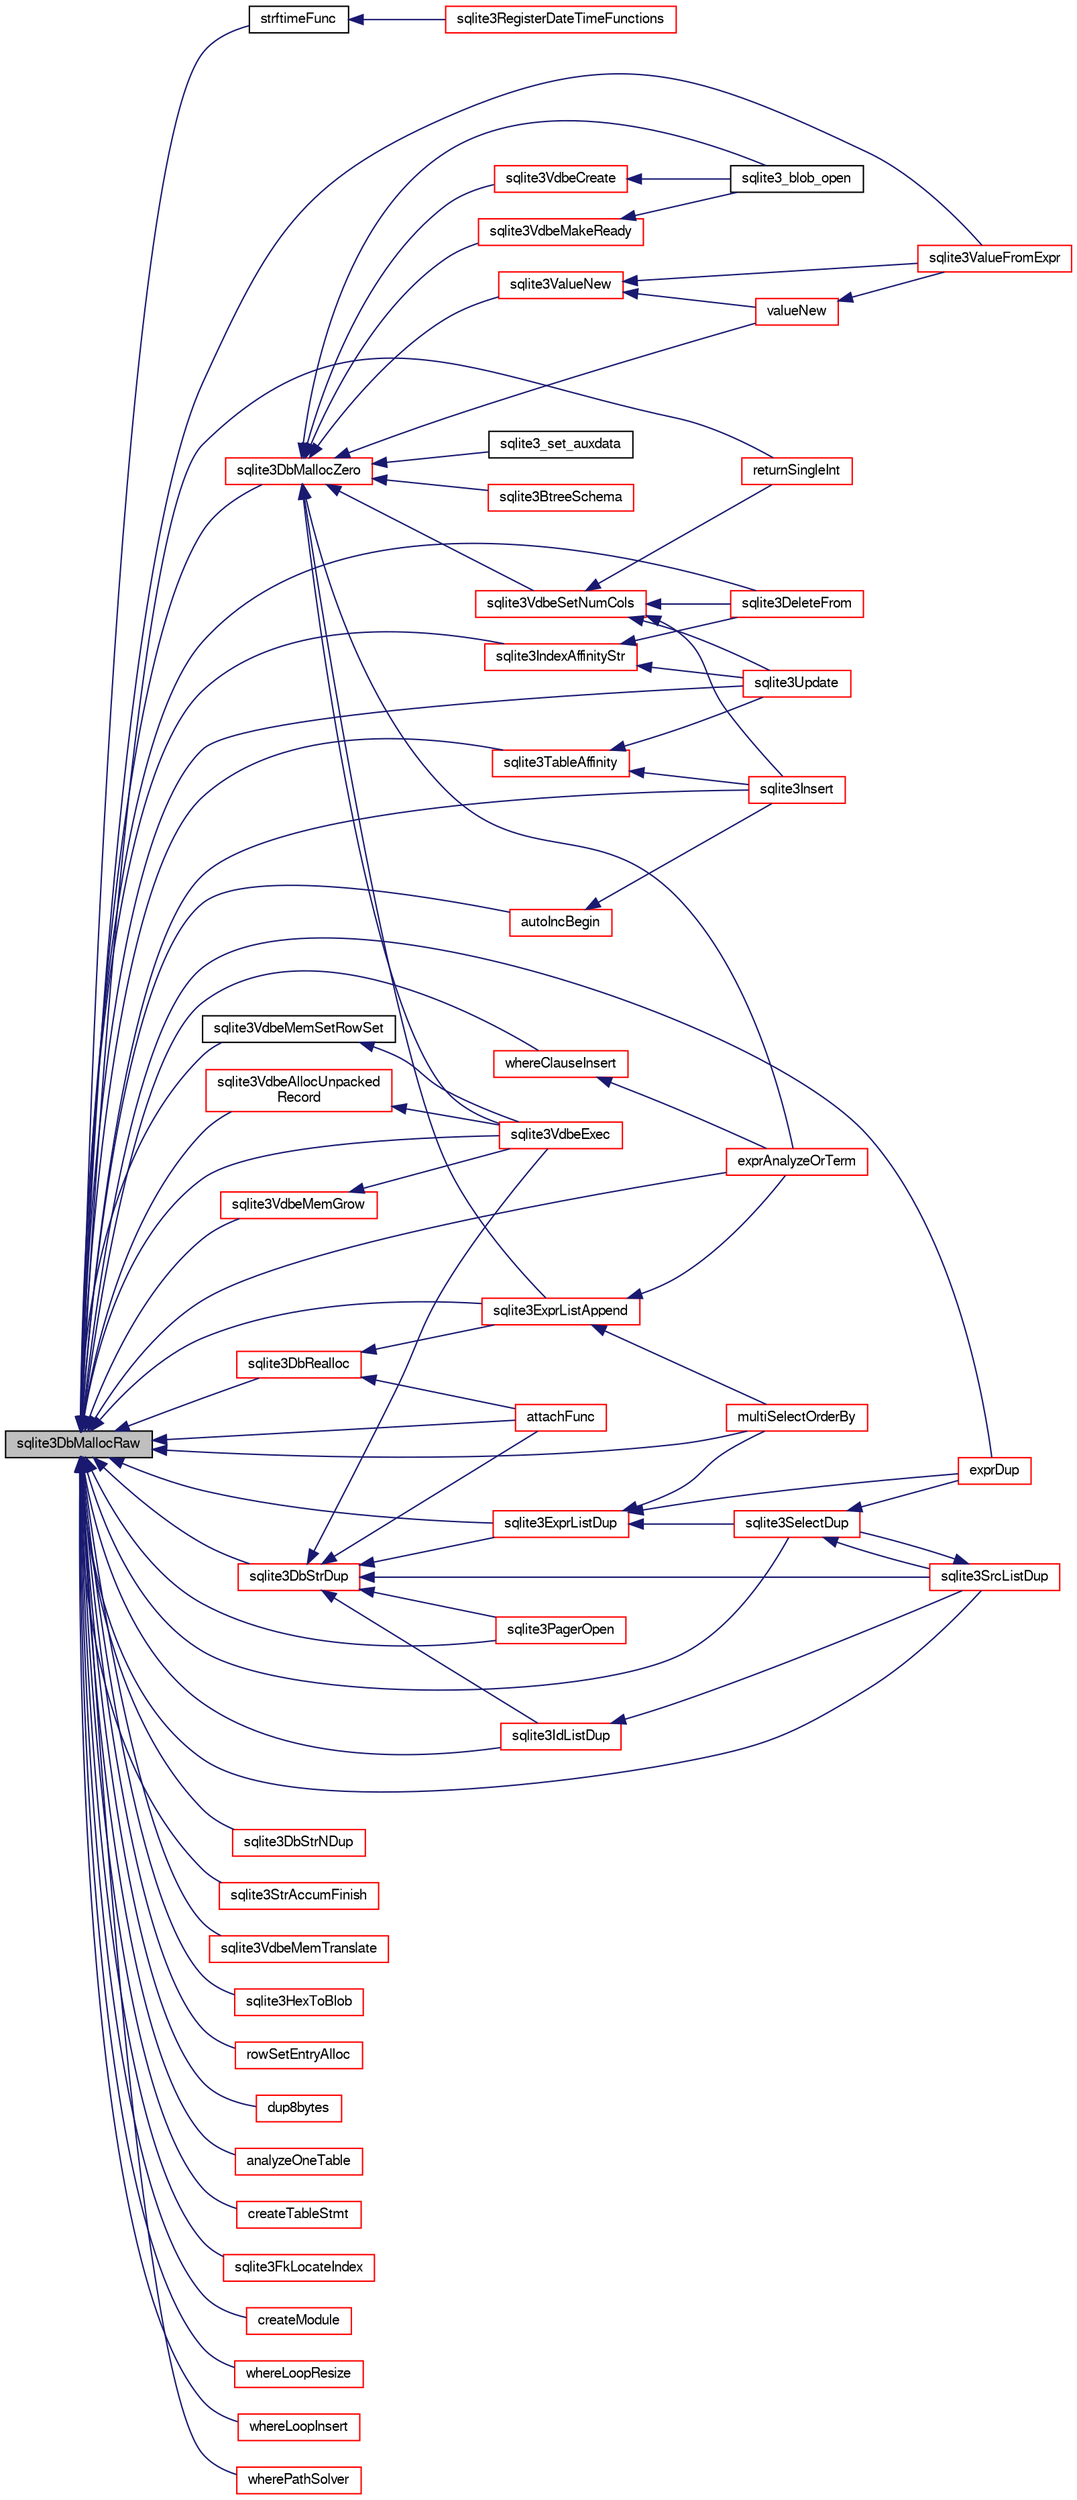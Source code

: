 digraph "sqlite3DbMallocRaw"
{
  edge [fontname="FreeSans",fontsize="10",labelfontname="FreeSans",labelfontsize="10"];
  node [fontname="FreeSans",fontsize="10",shape=record];
  rankdir="LR";
  Node486504 [label="sqlite3DbMallocRaw",height=0.2,width=0.4,color="black", fillcolor="grey75", style="filled", fontcolor="black"];
  Node486504 -> Node486505 [dir="back",color="midnightblue",fontsize="10",style="solid",fontname="FreeSans"];
  Node486505 [label="strftimeFunc",height=0.2,width=0.4,color="black", fillcolor="white", style="filled",URL="$sqlite3_8c.html#af531defbf93ba3aef96decedeafb344f"];
  Node486505 -> Node486506 [dir="back",color="midnightblue",fontsize="10",style="solid",fontname="FreeSans"];
  Node486506 [label="sqlite3RegisterDateTimeFunctions",height=0.2,width=0.4,color="red", fillcolor="white", style="filled",URL="$sqlite3_8c.html#a44405fdf6c4462912007f6602ecc0bb4"];
  Node486504 -> Node487382 [dir="back",color="midnightblue",fontsize="10",style="solid",fontname="FreeSans"];
  Node487382 [label="sqlite3DbMallocZero",height=0.2,width=0.4,color="red", fillcolor="white", style="filled",URL="$sqlite3_8c.html#a49cfebac9d6067a03442c92af73f33e4"];
  Node487382 -> Node487383 [dir="back",color="midnightblue",fontsize="10",style="solid",fontname="FreeSans"];
  Node487383 [label="sqlite3BtreeSchema",height=0.2,width=0.4,color="red", fillcolor="white", style="filled",URL="$sqlite3_8c.html#af5345180c083a3a4b3d5ebb11986ea4a"];
  Node487382 -> Node487384 [dir="back",color="midnightblue",fontsize="10",style="solid",fontname="FreeSans"];
  Node487384 [label="sqlite3ValueNew",height=0.2,width=0.4,color="red", fillcolor="white", style="filled",URL="$sqlite3_8c.html#ad40a378778daff2d574bec905e35828b"];
  Node487384 -> Node486955 [dir="back",color="midnightblue",fontsize="10",style="solid",fontname="FreeSans"];
  Node486955 [label="valueNew",height=0.2,width=0.4,color="red", fillcolor="white", style="filled",URL="$sqlite3_8c.html#a8c46710c4ab586edb377b565c6ba46bf"];
  Node486955 -> Node486957 [dir="back",color="midnightblue",fontsize="10",style="solid",fontname="FreeSans"];
  Node486957 [label="sqlite3ValueFromExpr",height=0.2,width=0.4,color="red", fillcolor="white", style="filled",URL="$sqlite3_8c.html#af103c812684544760641a1cd4d9745df"];
  Node487384 -> Node486957 [dir="back",color="midnightblue",fontsize="10",style="solid",fontname="FreeSans"];
  Node487382 -> Node486955 [dir="back",color="midnightblue",fontsize="10",style="solid",fontname="FreeSans"];
  Node487382 -> Node487385 [dir="back",color="midnightblue",fontsize="10",style="solid",fontname="FreeSans"];
  Node487385 [label="sqlite3VdbeCreate",height=0.2,width=0.4,color="red", fillcolor="white", style="filled",URL="$sqlite3_8c.html#a7778fbbc1a7b677f680ce0afc44a88e2"];
  Node487385 -> Node486546 [dir="back",color="midnightblue",fontsize="10",style="solid",fontname="FreeSans"];
  Node486546 [label="sqlite3_blob_open",height=0.2,width=0.4,color="black", fillcolor="white", style="filled",URL="$sqlite3_8h.html#adb8ad839a5bdd62a43785132bc7dd518"];
  Node487382 -> Node486880 [dir="back",color="midnightblue",fontsize="10",style="solid",fontname="FreeSans"];
  Node486880 [label="sqlite3VdbeMakeReady",height=0.2,width=0.4,color="red", fillcolor="white", style="filled",URL="$sqlite3_8c.html#a04b3e310d0717c70e36c56429eda8368"];
  Node486880 -> Node486546 [dir="back",color="midnightblue",fontsize="10",style="solid",fontname="FreeSans"];
  Node487382 -> Node487386 [dir="back",color="midnightblue",fontsize="10",style="solid",fontname="FreeSans"];
  Node487386 [label="sqlite3VdbeSetNumCols",height=0.2,width=0.4,color="red", fillcolor="white", style="filled",URL="$sqlite3_8c.html#a3d1d64e925572ff37fec8682e1224ff1"];
  Node487386 -> Node486569 [dir="back",color="midnightblue",fontsize="10",style="solid",fontname="FreeSans"];
  Node486569 [label="sqlite3DeleteFrom",height=0.2,width=0.4,color="red", fillcolor="white", style="filled",URL="$sqlite3_8c.html#ab9b4b45349188b49eabb23f94608a091"];
  Node487386 -> Node486578 [dir="back",color="midnightblue",fontsize="10",style="solid",fontname="FreeSans"];
  Node486578 [label="sqlite3Insert",height=0.2,width=0.4,color="red", fillcolor="white", style="filled",URL="$sqlite3_8c.html#a5b17c9c2000bae6bdff8e6be48d7dc2b"];
  Node487386 -> Node487290 [dir="back",color="midnightblue",fontsize="10",style="solid",fontname="FreeSans"];
  Node487290 [label="returnSingleInt",height=0.2,width=0.4,color="red", fillcolor="white", style="filled",URL="$sqlite3_8c.html#ac113284b70126c8f10e1603da0b16b26"];
  Node487386 -> Node486579 [dir="back",color="midnightblue",fontsize="10",style="solid",fontname="FreeSans"];
  Node486579 [label="sqlite3Update",height=0.2,width=0.4,color="red", fillcolor="white", style="filled",URL="$sqlite3_8c.html#ac5aa67c46e8cc8174566fabe6809fafa"];
  Node487382 -> Node487387 [dir="back",color="midnightblue",fontsize="10",style="solid",fontname="FreeSans"];
  Node487387 [label="sqlite3_set_auxdata",height=0.2,width=0.4,color="black", fillcolor="white", style="filled",URL="$sqlite3_8h.html#a6398b2ceb5756250992de2be9dea6c2a"];
  Node487382 -> Node486524 [dir="back",color="midnightblue",fontsize="10",style="solid",fontname="FreeSans"];
  Node486524 [label="sqlite3VdbeExec",height=0.2,width=0.4,color="red", fillcolor="white", style="filled",URL="$sqlite3_8c.html#a8ce40a614bdc56719c4d642b1e4dfb21"];
  Node487382 -> Node486546 [dir="back",color="midnightblue",fontsize="10",style="solid",fontname="FreeSans"];
  Node487382 -> Node486680 [dir="back",color="midnightblue",fontsize="10",style="solid",fontname="FreeSans"];
  Node486680 [label="sqlite3ExprListAppend",height=0.2,width=0.4,color="red", fillcolor="white", style="filled",URL="$sqlite3_8c.html#a2c227f0b97e0e31b120c702fae2b7409"];
  Node486680 -> Node486628 [dir="back",color="midnightblue",fontsize="10",style="solid",fontname="FreeSans"];
  Node486628 [label="multiSelectOrderBy",height=0.2,width=0.4,color="red", fillcolor="white", style="filled",URL="$sqlite3_8c.html#afcdb8488c6f4dfdadaf9f04bca35b808"];
  Node486680 -> Node486641 [dir="back",color="midnightblue",fontsize="10",style="solid",fontname="FreeSans"];
  Node486641 [label="exprAnalyzeOrTerm",height=0.2,width=0.4,color="red", fillcolor="white", style="filled",URL="$sqlite3_8c.html#ab95cabd8b51cb2291b5bef0c4a3776d2"];
  Node487382 -> Node486641 [dir="back",color="midnightblue",fontsize="10",style="solid",fontname="FreeSans"];
  Node486504 -> Node487282 [dir="back",color="midnightblue",fontsize="10",style="solid",fontname="FreeSans"];
  Node487282 [label="sqlite3DbRealloc",height=0.2,width=0.4,color="red", fillcolor="white", style="filled",URL="$sqlite3_8c.html#ae028f4902a9d29bcaf310ff289ee87dc"];
  Node487282 -> Node486680 [dir="back",color="midnightblue",fontsize="10",style="solid",fontname="FreeSans"];
  Node487282 -> Node486552 [dir="back",color="midnightblue",fontsize="10",style="solid",fontname="FreeSans"];
  Node486552 [label="attachFunc",height=0.2,width=0.4,color="red", fillcolor="white", style="filled",URL="$sqlite3_8c.html#a69cb751a7da501b9a0aa37e0d7c3eaf7"];
  Node486504 -> Node487410 [dir="back",color="midnightblue",fontsize="10",style="solid",fontname="FreeSans"];
  Node487410 [label="sqlite3DbStrDup",height=0.2,width=0.4,color="red", fillcolor="white", style="filled",URL="$sqlite3_8c.html#a0ec4772ee6de7316ecd1e6cabb1beeef"];
  Node487410 -> Node486522 [dir="back",color="midnightblue",fontsize="10",style="solid",fontname="FreeSans"];
  Node486522 [label="sqlite3PagerOpen",height=0.2,width=0.4,color="red", fillcolor="white", style="filled",URL="$sqlite3_8c.html#a5b4a74e8a1754922c482b7af19b30611"];
  Node487410 -> Node486524 [dir="back",color="midnightblue",fontsize="10",style="solid",fontname="FreeSans"];
  Node487410 -> Node487400 [dir="back",color="midnightblue",fontsize="10",style="solid",fontname="FreeSans"];
  Node487400 [label="sqlite3ExprListDup",height=0.2,width=0.4,color="red", fillcolor="white", style="filled",URL="$sqlite3_8c.html#abfb0903f2fc516fcceec37b3489d528c"];
  Node487400 -> Node487398 [dir="back",color="midnightblue",fontsize="10",style="solid",fontname="FreeSans"];
  Node487398 [label="exprDup",height=0.2,width=0.4,color="red", fillcolor="white", style="filled",URL="$sqlite3_8c.html#a89f473c64253ae0a76749f543466a05a"];
  Node487400 -> Node487397 [dir="back",color="midnightblue",fontsize="10",style="solid",fontname="FreeSans"];
  Node487397 [label="sqlite3SelectDup",height=0.2,width=0.4,color="red", fillcolor="white", style="filled",URL="$sqlite3_8c.html#af8a7f75590dced000c27784d90b57b87"];
  Node487397 -> Node487398 [dir="back",color="midnightblue",fontsize="10",style="solid",fontname="FreeSans"];
  Node487397 -> Node487401 [dir="back",color="midnightblue",fontsize="10",style="solid",fontname="FreeSans"];
  Node487401 [label="sqlite3SrcListDup",height=0.2,width=0.4,color="red", fillcolor="white", style="filled",URL="$sqlite3_8c.html#a915ece76ebeede6852f63a447753ef9f"];
  Node487401 -> Node487397 [dir="back",color="midnightblue",fontsize="10",style="solid",fontname="FreeSans"];
  Node487400 -> Node486628 [dir="back",color="midnightblue",fontsize="10",style="solid",fontname="FreeSans"];
  Node487410 -> Node487401 [dir="back",color="midnightblue",fontsize="10",style="solid",fontname="FreeSans"];
  Node487410 -> Node487413 [dir="back",color="midnightblue",fontsize="10",style="solid",fontname="FreeSans"];
  Node487413 [label="sqlite3IdListDup",height=0.2,width=0.4,color="red", fillcolor="white", style="filled",URL="$sqlite3_8c.html#ac93854367d6e355c60ac6f40f3fe69a1"];
  Node487413 -> Node487401 [dir="back",color="midnightblue",fontsize="10",style="solid",fontname="FreeSans"];
  Node487410 -> Node486552 [dir="back",color="midnightblue",fontsize="10",style="solid",fontname="FreeSans"];
  Node486504 -> Node487414 [dir="back",color="midnightblue",fontsize="10",style="solid",fontname="FreeSans"];
  Node487414 [label="sqlite3DbStrNDup",height=0.2,width=0.4,color="red", fillcolor="white", style="filled",URL="$sqlite3_8c.html#a48e8c757f70cba60fe83ce00ad8de713"];
  Node486504 -> Node486997 [dir="back",color="midnightblue",fontsize="10",style="solid",fontname="FreeSans"];
  Node486997 [label="sqlite3StrAccumFinish",height=0.2,width=0.4,color="red", fillcolor="white", style="filled",URL="$sqlite3_8c.html#adb7f26b10ac1b847db6f000ef4c2e2ba"];
  Node486504 -> Node487326 [dir="back",color="midnightblue",fontsize="10",style="solid",fontname="FreeSans"];
  Node487326 [label="sqlite3VdbeMemTranslate",height=0.2,width=0.4,color="red", fillcolor="white", style="filled",URL="$sqlite3_8c.html#adc5f07459f00d96ec7591be255d029f5"];
  Node486504 -> Node487423 [dir="back",color="midnightblue",fontsize="10",style="solid",fontname="FreeSans"];
  Node487423 [label="sqlite3HexToBlob",height=0.2,width=0.4,color="red", fillcolor="white", style="filled",URL="$sqlite3_8c.html#a6ef78c15c318f47aedcab51f590de78d"];
  Node486504 -> Node487424 [dir="back",color="midnightblue",fontsize="10",style="solid",fontname="FreeSans"];
  Node487424 [label="rowSetEntryAlloc",height=0.2,width=0.4,color="red", fillcolor="white", style="filled",URL="$sqlite3_8c.html#af2308ebbcd59a91e20b487c0ad70705a"];
  Node486504 -> Node486522 [dir="back",color="midnightblue",fontsize="10",style="solid",fontname="FreeSans"];
  Node486504 -> Node487284 [dir="back",color="midnightblue",fontsize="10",style="solid",fontname="FreeSans"];
  Node487284 [label="sqlite3VdbeMemGrow",height=0.2,width=0.4,color="red", fillcolor="white", style="filled",URL="$sqlite3_8c.html#aba753c9690ae0ba31b5100945cf29447"];
  Node487284 -> Node486524 [dir="back",color="midnightblue",fontsize="10",style="solid",fontname="FreeSans"];
  Node486504 -> Node487427 [dir="back",color="midnightblue",fontsize="10",style="solid",fontname="FreeSans"];
  Node487427 [label="sqlite3VdbeMemSetRowSet",height=0.2,width=0.4,color="black", fillcolor="white", style="filled",URL="$sqlite3_8c.html#a6c59f681fc1caa0acf431ed2e98a8366"];
  Node487427 -> Node486524 [dir="back",color="midnightblue",fontsize="10",style="solid",fontname="FreeSans"];
  Node486504 -> Node486957 [dir="back",color="midnightblue",fontsize="10",style="solid",fontname="FreeSans"];
  Node486504 -> Node487428 [dir="back",color="midnightblue",fontsize="10",style="solid",fontname="FreeSans"];
  Node487428 [label="sqlite3VdbeAllocUnpacked\lRecord",height=0.2,width=0.4,color="red", fillcolor="white", style="filled",URL="$sqlite3_8c.html#a473d7af9f383bad3155a618ff4f5bd2e"];
  Node487428 -> Node486524 [dir="back",color="midnightblue",fontsize="10",style="solid",fontname="FreeSans"];
  Node486504 -> Node486524 [dir="back",color="midnightblue",fontsize="10",style="solid",fontname="FreeSans"];
  Node486504 -> Node487398 [dir="back",color="midnightblue",fontsize="10",style="solid",fontname="FreeSans"];
  Node486504 -> Node487400 [dir="back",color="midnightblue",fontsize="10",style="solid",fontname="FreeSans"];
  Node486504 -> Node487401 [dir="back",color="midnightblue",fontsize="10",style="solid",fontname="FreeSans"];
  Node486504 -> Node487413 [dir="back",color="midnightblue",fontsize="10",style="solid",fontname="FreeSans"];
  Node486504 -> Node487397 [dir="back",color="midnightblue",fontsize="10",style="solid",fontname="FreeSans"];
  Node486504 -> Node486680 [dir="back",color="midnightblue",fontsize="10",style="solid",fontname="FreeSans"];
  Node486504 -> Node487430 [dir="back",color="midnightblue",fontsize="10",style="solid",fontname="FreeSans"];
  Node487430 [label="dup8bytes",height=0.2,width=0.4,color="red", fillcolor="white", style="filled",URL="$sqlite3_8c.html#aa8a28a87183e14ed0537d56c51fd2dee"];
  Node486504 -> Node486952 [dir="back",color="midnightblue",fontsize="10",style="solid",fontname="FreeSans"];
  Node486952 [label="analyzeOneTable",height=0.2,width=0.4,color="red", fillcolor="white", style="filled",URL="$sqlite3_8c.html#a31d4182bf855943a5d0526dbb4987803"];
  Node486504 -> Node486552 [dir="back",color="midnightblue",fontsize="10",style="solid",fontname="FreeSans"];
  Node486504 -> Node487256 [dir="back",color="midnightblue",fontsize="10",style="solid",fontname="FreeSans"];
  Node487256 [label="createTableStmt",height=0.2,width=0.4,color="red", fillcolor="white", style="filled",URL="$sqlite3_8c.html#a6b8d7a56b28f8ddeaaa1638a1347a930"];
  Node486504 -> Node486569 [dir="back",color="midnightblue",fontsize="10",style="solid",fontname="FreeSans"];
  Node486504 -> Node487062 [dir="back",color="midnightblue",fontsize="10",style="solid",fontname="FreeSans"];
  Node487062 [label="sqlite3FkLocateIndex",height=0.2,width=0.4,color="red", fillcolor="white", style="filled",URL="$sqlite3_8c.html#abe3a42875c65453c342b8dc66701d441"];
  Node486504 -> Node487431 [dir="back",color="midnightblue",fontsize="10",style="solid",fontname="FreeSans"];
  Node487431 [label="sqlite3IndexAffinityStr",height=0.2,width=0.4,color="red", fillcolor="white", style="filled",URL="$sqlite3_8c.html#a1bad4570dfd3bcbc2776b3c88c939c59"];
  Node487431 -> Node486569 [dir="back",color="midnightblue",fontsize="10",style="solid",fontname="FreeSans"];
  Node487431 -> Node486579 [dir="back",color="midnightblue",fontsize="10",style="solid",fontname="FreeSans"];
  Node486504 -> Node487362 [dir="back",color="midnightblue",fontsize="10",style="solid",fontname="FreeSans"];
  Node487362 [label="sqlite3TableAffinity",height=0.2,width=0.4,color="red", fillcolor="white", style="filled",URL="$sqlite3_8c.html#abf99b52a40a6c443cf9936ac485db087"];
  Node487362 -> Node486578 [dir="back",color="midnightblue",fontsize="10",style="solid",fontname="FreeSans"];
  Node487362 -> Node486579 [dir="back",color="midnightblue",fontsize="10",style="solid",fontname="FreeSans"];
  Node486504 -> Node487432 [dir="back",color="midnightblue",fontsize="10",style="solid",fontname="FreeSans"];
  Node487432 [label="autoIncBegin",height=0.2,width=0.4,color="red", fillcolor="white", style="filled",URL="$sqlite3_8c.html#ace6be0edf9dfebbb8a650d2f4728b885"];
  Node487432 -> Node486578 [dir="back",color="midnightblue",fontsize="10",style="solid",fontname="FreeSans"];
  Node486504 -> Node486578 [dir="back",color="midnightblue",fontsize="10",style="solid",fontname="FreeSans"];
  Node486504 -> Node487290 [dir="back",color="midnightblue",fontsize="10",style="solid",fontname="FreeSans"];
  Node486504 -> Node486628 [dir="back",color="midnightblue",fontsize="10",style="solid",fontname="FreeSans"];
  Node486504 -> Node486579 [dir="back",color="midnightblue",fontsize="10",style="solid",fontname="FreeSans"];
  Node486504 -> Node486975 [dir="back",color="midnightblue",fontsize="10",style="solid",fontname="FreeSans"];
  Node486975 [label="createModule",height=0.2,width=0.4,color="red", fillcolor="white", style="filled",URL="$sqlite3_8c.html#a77134e0947164db4ca98b4b516bfdf6b"];
  Node486504 -> Node486780 [dir="back",color="midnightblue",fontsize="10",style="solid",fontname="FreeSans"];
  Node486780 [label="whereClauseInsert",height=0.2,width=0.4,color="red", fillcolor="white", style="filled",URL="$sqlite3_8c.html#a041437b48ab90370901a024e385193da"];
  Node486780 -> Node486641 [dir="back",color="midnightblue",fontsize="10",style="solid",fontname="FreeSans"];
  Node486504 -> Node486641 [dir="back",color="midnightblue",fontsize="10",style="solid",fontname="FreeSans"];
  Node486504 -> Node487433 [dir="back",color="midnightblue",fontsize="10",style="solid",fontname="FreeSans"];
  Node487433 [label="whereLoopResize",height=0.2,width=0.4,color="red", fillcolor="white", style="filled",URL="$sqlite3_8c.html#af05a1b474b9e7e6bfd0f6f486956b0cd"];
  Node486504 -> Node487435 [dir="back",color="midnightblue",fontsize="10",style="solid",fontname="FreeSans"];
  Node487435 [label="whereLoopInsert",height=0.2,width=0.4,color="red", fillcolor="white", style="filled",URL="$sqlite3_8c.html#ada13bf44312e72e96852fb296905cd51"];
  Node486504 -> Node486638 [dir="back",color="midnightblue",fontsize="10",style="solid",fontname="FreeSans"];
  Node486638 [label="wherePathSolver",height=0.2,width=0.4,color="red", fillcolor="white", style="filled",URL="$sqlite3_8c.html#aebc15a04540468c220b31d00e9b29fe6"];
}
